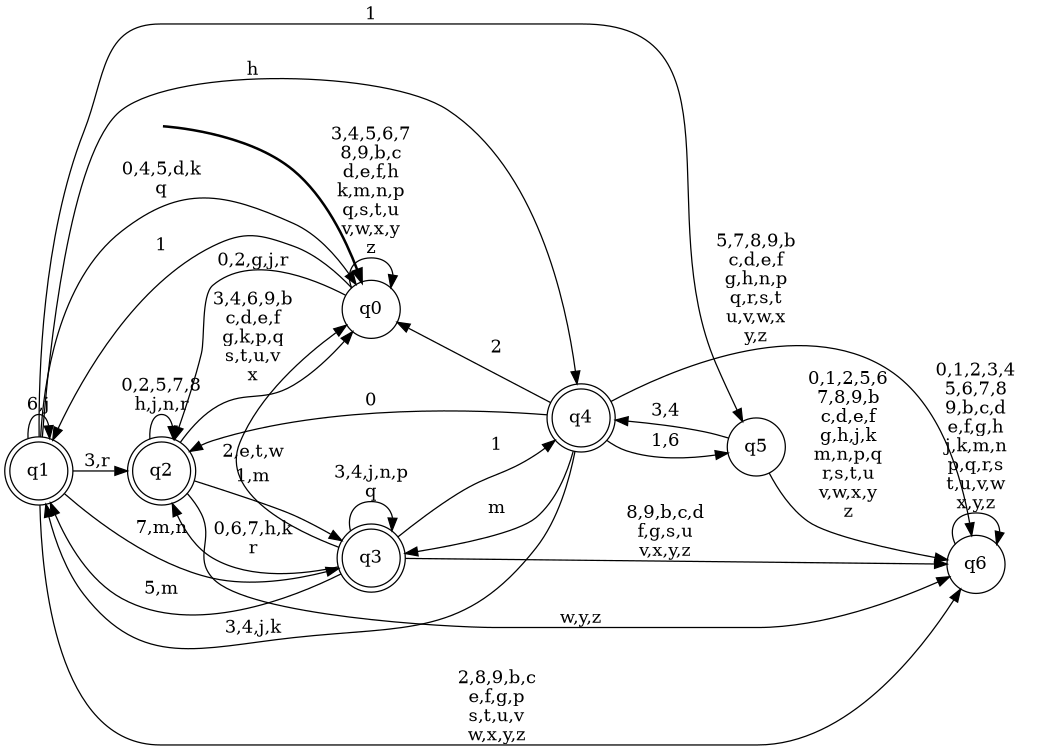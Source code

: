 digraph BlueStar {
__start0 [style = invis, shape = none, label = "", width = 0, height = 0];

rankdir=LR;
size="8,5";

s0 [style="filled", color="black", fillcolor="white" shape="circle", label="q0"];
s1 [style="rounded,filled", color="black", fillcolor="white" shape="doublecircle", label="q1"];
s2 [style="rounded,filled", color="black", fillcolor="white" shape="doublecircle", label="q2"];
s3 [style="rounded,filled", color="black", fillcolor="white" shape="doublecircle", label="q3"];
s4 [style="rounded,filled", color="black", fillcolor="white" shape="doublecircle", label="q4"];
s5 [style="filled", color="black", fillcolor="white" shape="circle", label="q5"];
s6 [style="filled", color="black", fillcolor="white" shape="circle", label="q6"];
subgraph cluster_main { 
	graph [pad=".75", ranksep="0.15", nodesep="0.15"];
	 style=invis; 
	__start0 -> s0 [penwidth=2];
}
s0 -> s0 [label="3,4,5,6,7\n8,9,b,c\nd,e,f,h\nk,m,n,p\nq,s,t,u\nv,w,x,y\nz"];
s0 -> s1 [label="1"];
s0 -> s2 [label="0,2,g,j,r"];
s1 -> s0 [label="0,4,5,d,k\nq"];
s1 -> s1 [label="6,j"];
s1 -> s2 [label="3,r"];
s1 -> s3 [label="7,m,n"];
s1 -> s4 [label="h"];
s1 -> s5 [label="1"];
s1 -> s6 [label="2,8,9,b,c\ne,f,g,p\ns,t,u,v\nw,x,y,z"];
s2 -> s0 [label="3,4,6,9,b\nc,d,e,f\ng,k,p,q\ns,t,u,v\nx"];
s2 -> s2 [label="0,2,5,7,8\nh,j,n,r"];
s2 -> s3 [label="1,m"];
s2 -> s6 [label="w,y,z"];
s3 -> s0 [label="2,e,t,w"];
s3 -> s1 [label="5,m"];
s3 -> s2 [label="0,6,7,h,k\nr"];
s3 -> s3 [label="3,4,j,n,p\nq"];
s3 -> s4 [label="1"];
s3 -> s6 [label="8,9,b,c,d\nf,g,s,u\nv,x,y,z"];
s4 -> s0 [label="2"];
s4 -> s1 [label="3,4,j,k"];
s4 -> s2 [label="0"];
s4 -> s3 [label="m"];
s4 -> s5 [label="1,6"];
s4 -> s6 [label="5,7,8,9,b\nc,d,e,f\ng,h,n,p\nq,r,s,t\nu,v,w,x\ny,z"];
s5 -> s4 [label="3,4"];
s5 -> s6 [label="0,1,2,5,6\n7,8,9,b\nc,d,e,f\ng,h,j,k\nm,n,p,q\nr,s,t,u\nv,w,x,y\nz"];
s6 -> s6 [label="0,1,2,3,4\n5,6,7,8\n9,b,c,d\ne,f,g,h\nj,k,m,n\np,q,r,s\nt,u,v,w\nx,y,z"];

}